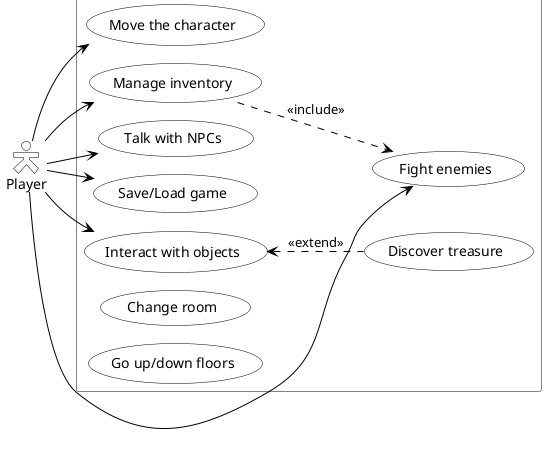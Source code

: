 @startuml
!pragma layout smetana

skinparam shadowing false
skinparam usecaseArrowColor black
skinparam usecaseBackgroundColor white
skinparam usecaseBorderColor black
skinparam actorBackgroundColor white
skinparam actorBorderColor black
skinparam rectangleBorderColor gray

left to right direction
skinparam actorStyle hollow

actor "Player" as player
rectangle "Castle Adventure Game" {
  ' Purposely positioning similar to the image
  usecase "Move the character" as UC1
  usecase "Manage inventory" as UC4
  usecase "Talk with NPCs" as UC5
  usecase "Save/Load game" as UC9
  usecase "Fight enemies" as UC3
  usecase "Interact with objects" as UC2
  usecase "Discover treasure" as UC8
  usecase "Change room" as UC6
  usecase "Go up/down floors" as UC7

  UC4 ..> UC3 : <<include>>
  UC2 <.. UC8 : <<extend>>
}

player --> UC4
player --> UC5
player --> UC9
player --> UC3
player --> UC2

player --> UC1
@enduml

